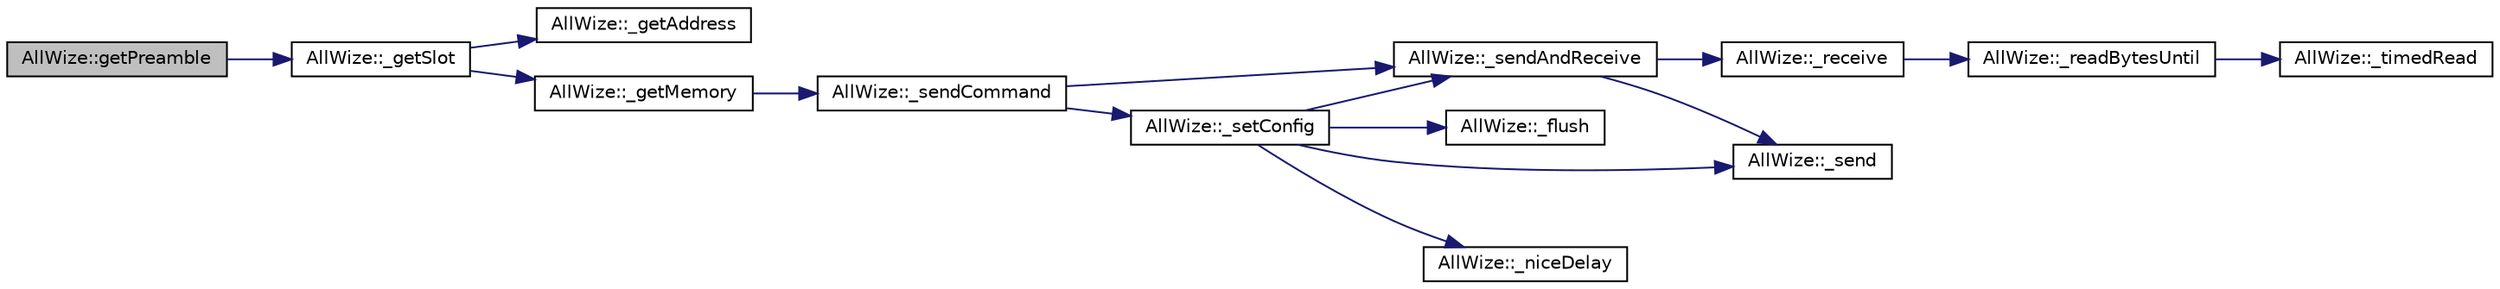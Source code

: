 digraph "AllWize::getPreamble"
{
  edge [fontname="Helvetica",fontsize="10",labelfontname="Helvetica",labelfontsize="10"];
  node [fontname="Helvetica",fontsize="10",shape=record];
  rankdir="LR";
  Node1054 [label="AllWize::getPreamble",height=0.2,width=0.4,color="black", fillcolor="grey75", style="filled", fontcolor="black"];
  Node1054 -> Node1055 [color="midnightblue",fontsize="10",style="solid",fontname="Helvetica"];
  Node1055 [label="AllWize::_getSlot",height=0.2,width=0.4,color="black", fillcolor="white", style="filled",URL="$classAllWize.html#ac0d6169d045fc89d16c17e8cfe838169",tooltip="Returns the contents of single-byte memory slot. "];
  Node1055 -> Node1056 [color="midnightblue",fontsize="10",style="solid",fontname="Helvetica"];
  Node1056 [label="AllWize::_getAddress",height=0.2,width=0.4,color="black", fillcolor="white", style="filled",URL="$classAllWize.html#a15521b383a1cf20ac9e7adf6bc90b792",tooltip="Return the physical memory address for the given slot. "];
  Node1055 -> Node1057 [color="midnightblue",fontsize="10",style="solid",fontname="Helvetica"];
  Node1057 [label="AllWize::_getMemory",height=0.2,width=0.4,color="black", fillcolor="white", style="filled",URL="$classAllWize.html#a34b0c983476c007f65c9da0501a4037d",tooltip="Returns the contents of memory address. "];
  Node1057 -> Node1058 [color="midnightblue",fontsize="10",style="solid",fontname="Helvetica"];
  Node1058 [label="AllWize::_sendCommand",height=0.2,width=0.4,color="black", fillcolor="white", style="filled",URL="$classAllWize.html#aa396ffb4a719730440575425c981adef",tooltip="Sends a command with the given data. "];
  Node1058 -> Node1059 [color="midnightblue",fontsize="10",style="solid",fontname="Helvetica"];
  Node1059 [label="AllWize::_setConfig",height=0.2,width=0.4,color="black", fillcolor="white", style="filled",URL="$classAllWize.html#a493af0599b973f713192b175000264e6",tooltip="Sets or unsets config mode. "];
  Node1059 -> Node1060 [color="midnightblue",fontsize="10",style="solid",fontname="Helvetica"];
  Node1060 [label="AllWize::_flush",height=0.2,width=0.4,color="black", fillcolor="white", style="filled",URL="$classAllWize.html#ace21941ce1a1174ef567c1a269ebf551",tooltip="Flushes the serial line to the module. "];
  Node1059 -> Node1061 [color="midnightblue",fontsize="10",style="solid",fontname="Helvetica"];
  Node1061 [label="AllWize::_sendAndReceive",height=0.2,width=0.4,color="black", fillcolor="white", style="filled",URL="$classAllWize.html#af4c575f742b3c2a837058846b83fbfe1",tooltip="Sends a binary buffer and waits for response. Returns the number of bytes received and stored in the ..."];
  Node1061 -> Node1062 [color="midnightblue",fontsize="10",style="solid",fontname="Helvetica"];
  Node1062 [label="AllWize::_send",height=0.2,width=0.4,color="black", fillcolor="white", style="filled",URL="$classAllWize.html#ac194cac5fd63b864ef567fb7a51a2ac9",tooltip="Sends a binary buffer to the module UART. Returns the number of bytes actually sent. "];
  Node1061 -> Node1063 [color="midnightblue",fontsize="10",style="solid",fontname="Helvetica"];
  Node1063 [label="AllWize::_receive",height=0.2,width=0.4,color="black", fillcolor="white", style="filled",URL="$classAllWize.html#a197c8bd0c47789acefd4e360ca697feb",tooltip="Listens to incoming data from the module until timeout or END_OF_RESPONSE. "];
  Node1063 -> Node1064 [color="midnightblue",fontsize="10",style="solid",fontname="Helvetica"];
  Node1064 [label="AllWize::_readBytesUntil",height=0.2,width=0.4,color="black", fillcolor="white", style="filled",URL="$classAllWize.html#a3cdbc480293b0e3c24107c549b485d5c",tooltip="Reads the stream buffer up to a certain char or times out. "];
  Node1064 -> Node1065 [color="midnightblue",fontsize="10",style="solid",fontname="Helvetica"];
  Node1065 [label="AllWize::_timedRead",height=0.2,width=0.4,color="black", fillcolor="white", style="filled",URL="$classAllWize.html#ac33ba05cebc3de22babb477922a07eaf",tooltip="Reads a byte from the stream with a timeout. "];
  Node1059 -> Node1062 [color="midnightblue",fontsize="10",style="solid",fontname="Helvetica"];
  Node1059 -> Node1066 [color="midnightblue",fontsize="10",style="solid",fontname="Helvetica"];
  Node1066 [label="AllWize::_niceDelay",height=0.2,width=0.4,color="black", fillcolor="white", style="filled",URL="$classAllWize.html#afeed45d2a47e184092d6dcd64c22fb72",tooltip="Does a non-blocking delay. "];
  Node1058 -> Node1061 [color="midnightblue",fontsize="10",style="solid",fontname="Helvetica"];
}
